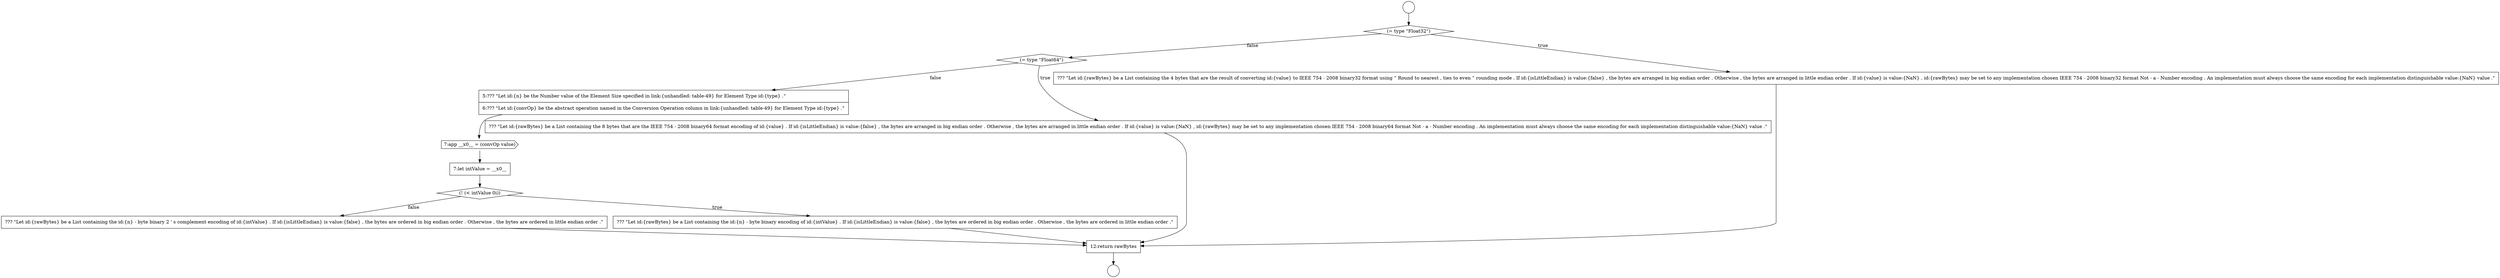 digraph {
  node16156 [shape=none, margin=0, label=<<font color="black">
    <table border="0" cellborder="1" cellspacing="0" cellpadding="10">
      <tr><td align="left">5:??? &quot;Let id:{n} be the Number value of the Element Size specified in link:{unhandled: table-49} for Element Type id:{type} .&quot;</td></tr>
      <tr><td align="left">6:??? &quot;Let id:{convOp} be the abstract operation named in the Conversion Operation column in link:{unhandled: table-49} for Element Type id:{type} .&quot;</td></tr>
    </table>
  </font>> color="black" fillcolor="white" style=filled]
  node16150 [shape=circle label=" " color="black" fillcolor="white" style=filled]
  node16151 [shape=circle label=" " color="black" fillcolor="white" style=filled]
  node16155 [shape=none, margin=0, label=<<font color="black">
    <table border="0" cellborder="1" cellspacing="0" cellpadding="10">
      <tr><td align="left">??? &quot;Let id:{rawBytes} be a List containing the 8 bytes that are the IEEE 754 - 2008 binary64 format encoding of id:{value} . If id:{isLittleEndian} is value:{false} , the bytes are arranged in big endian order . Otherwise , the bytes are arranged in little endian order . If id:{value} is value:{NaN} , id:{rawBytes} may be set to any implementation chosen IEEE 754 - 2008 binary64 format Not - a - Number encoding . An implementation must always choose the same encoding for each implementation distinguishable value:{NaN} value .&quot;</td></tr>
    </table>
  </font>> color="black" fillcolor="white" style=filled]
  node16159 [shape=diamond, label=<<font color="black">(! (&lt; intValue 0i))</font>> color="black" fillcolor="white" style=filled]
  node16152 [shape=diamond, label=<<font color="black">(= type &quot;Float32&quot;)</font>> color="black" fillcolor="white" style=filled]
  node16154 [shape=diamond, label=<<font color="black">(= type &quot;Float64&quot;)</font>> color="black" fillcolor="white" style=filled]
  node16162 [shape=none, margin=0, label=<<font color="black">
    <table border="0" cellborder="1" cellspacing="0" cellpadding="10">
      <tr><td align="left">12:return rawBytes</td></tr>
    </table>
  </font>> color="black" fillcolor="white" style=filled]
  node16158 [shape=none, margin=0, label=<<font color="black">
    <table border="0" cellborder="1" cellspacing="0" cellpadding="10">
      <tr><td align="left">7:let intValue = __x0__</td></tr>
    </table>
  </font>> color="black" fillcolor="white" style=filled]
  node16153 [shape=none, margin=0, label=<<font color="black">
    <table border="0" cellborder="1" cellspacing="0" cellpadding="10">
      <tr><td align="left">??? &quot;Let id:{rawBytes} be a List containing the 4 bytes that are the result of converting id:{value} to IEEE 754 - 2008 binary32 format using &ldquo; Round to nearest , ties to even &rdquo; rounding mode . If id:{isLittleEndian} is value:{false} , the bytes are arranged in big endian order . Otherwise , the bytes are arranged in little endian order . If id:{value} is value:{NaN} , id:{rawBytes} may be set to any implementation chosen IEEE 754 - 2008 binary32 format Not - a - Number encoding . An implementation must always choose the same encoding for each implementation distinguishable value:{NaN} value .&quot;</td></tr>
    </table>
  </font>> color="black" fillcolor="white" style=filled]
  node16161 [shape=none, margin=0, label=<<font color="black">
    <table border="0" cellborder="1" cellspacing="0" cellpadding="10">
      <tr><td align="left">??? &quot;Let id:{rawBytes} be a List containing the id:{n} - byte binary 2 ' s complement encoding of id:{intValue} . If id:{isLittleEndian} is value:{false} , the bytes are ordered in big endian order . Otherwise , the bytes are ordered in little endian order .&quot;</td></tr>
    </table>
  </font>> color="black" fillcolor="white" style=filled]
  node16160 [shape=none, margin=0, label=<<font color="black">
    <table border="0" cellborder="1" cellspacing="0" cellpadding="10">
      <tr><td align="left">??? &quot;Let id:{rawBytes} be a List containing the id:{n} - byte binary encoding of id:{intValue} . If id:{isLittleEndian} is value:{false} , the bytes are ordered in big endian order . Otherwise , the bytes are ordered in little endian order .&quot;</td></tr>
    </table>
  </font>> color="black" fillcolor="white" style=filled]
  node16157 [shape=cds, label=<<font color="black">7:app __x0__ = (convOp value)</font>> color="black" fillcolor="white" style=filled]
  node16158 -> node16159 [ color="black"]
  node16162 -> node16151 [ color="black"]
  node16154 -> node16155 [label=<<font color="black">true</font>> color="black"]
  node16154 -> node16156 [label=<<font color="black">false</font>> color="black"]
  node16157 -> node16158 [ color="black"]
  node16159 -> node16160 [label=<<font color="black">true</font>> color="black"]
  node16159 -> node16161 [label=<<font color="black">false</font>> color="black"]
  node16155 -> node16162 [ color="black"]
  node16150 -> node16152 [ color="black"]
  node16153 -> node16162 [ color="black"]
  node16156 -> node16157 [ color="black"]
  node16160 -> node16162 [ color="black"]
  node16161 -> node16162 [ color="black"]
  node16152 -> node16153 [label=<<font color="black">true</font>> color="black"]
  node16152 -> node16154 [label=<<font color="black">false</font>> color="black"]
}
